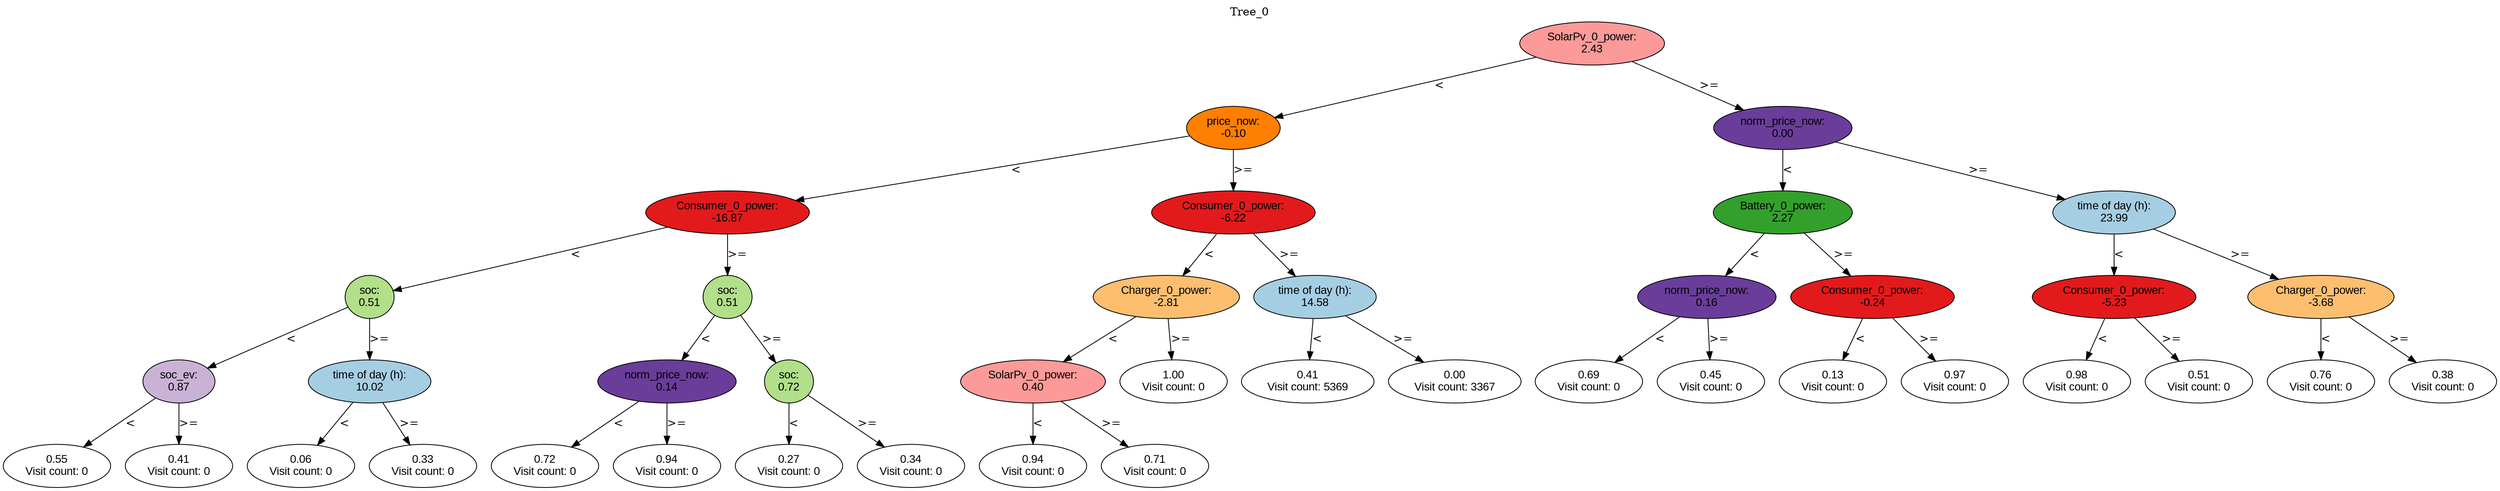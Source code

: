 digraph BST {
    node [fontname="Arial" style=filled colorscheme=paired12];
    0 [ label = "SolarPv_0_power:
2.43" fillcolor=5];
    1 [ label = "price_now:
-0.10" fillcolor=8];
    2 [ label = "Consumer_0_power:
-16.87" fillcolor=6];
    3 [ label = "soc:
0.51" fillcolor=3];
    4 [ label = "soc_ev:
0.87" fillcolor=9];
    5 [ label = "0.55
Visit count: 0" fillcolor=white];
    6 [ label = "0.41
Visit count: 0" fillcolor=white];
    7 [ label = "time of day (h):
10.02" fillcolor=1];
    8 [ label = "0.06
Visit count: 0" fillcolor=white];
    9 [ label = "0.33
Visit count: 0" fillcolor=white];
    10 [ label = "soc:
0.51" fillcolor=3];
    11 [ label = "norm_price_now:
0.14" fillcolor=10];
    12 [ label = "0.72
Visit count: 0" fillcolor=white];
    13 [ label = "0.94
Visit count: 0" fillcolor=white];
    14 [ label = "soc:
0.72" fillcolor=3];
    15 [ label = "0.27
Visit count: 0" fillcolor=white];
    16 [ label = "0.34
Visit count: 0" fillcolor=white];
    17 [ label = "Consumer_0_power:
-6.22" fillcolor=6];
    18 [ label = "Charger_0_power:
-2.81" fillcolor=7];
    19 [ label = "SolarPv_0_power:
0.40" fillcolor=5];
    20 [ label = "0.94
Visit count: 0" fillcolor=white];
    21 [ label = "0.71
Visit count: 0" fillcolor=white];
    22 [ label = "1.00
Visit count: 0" fillcolor=white];
    23 [ label = "time of day (h):
14.58" fillcolor=1];
    24 [ label = "0.41
Visit count: 5369" fillcolor=white];
    25 [ label = "0.00
Visit count: 3367" fillcolor=white];
    26 [ label = "norm_price_now:
0.00" fillcolor=10];
    27 [ label = "Battery_0_power:
2.27" fillcolor=4];
    28 [ label = "norm_price_now:
0.16" fillcolor=10];
    29 [ label = "0.69
Visit count: 0" fillcolor=white];
    30 [ label = "0.45
Visit count: 0" fillcolor=white];
    31 [ label = "Consumer_0_power:
-0.24" fillcolor=6];
    32 [ label = "0.13
Visit count: 0" fillcolor=white];
    33 [ label = "0.97
Visit count: 0" fillcolor=white];
    34 [ label = "time of day (h):
23.99" fillcolor=1];
    35 [ label = "Consumer_0_power:
-5.23" fillcolor=6];
    36 [ label = "0.98
Visit count: 0" fillcolor=white];
    37 [ label = "0.51
Visit count: 0" fillcolor=white];
    38 [ label = "Charger_0_power:
-3.68" fillcolor=7];
    39 [ label = "0.76
Visit count: 0" fillcolor=white];
    40 [ label = "0.38
Visit count: 0" fillcolor=white];

    0  -> 1[ label = "<"];
    0  -> 26[ label = ">="];
    1  -> 2[ label = "<"];
    1  -> 17[ label = ">="];
    2  -> 3[ label = "<"];
    2  -> 10[ label = ">="];
    3  -> 4[ label = "<"];
    3  -> 7[ label = ">="];
    4  -> 5[ label = "<"];
    4  -> 6[ label = ">="];
    7  -> 8[ label = "<"];
    7  -> 9[ label = ">="];
    10  -> 11[ label = "<"];
    10  -> 14[ label = ">="];
    11  -> 12[ label = "<"];
    11  -> 13[ label = ">="];
    14  -> 15[ label = "<"];
    14  -> 16[ label = ">="];
    17  -> 18[ label = "<"];
    17  -> 23[ label = ">="];
    18  -> 19[ label = "<"];
    18  -> 22[ label = ">="];
    19  -> 20[ label = "<"];
    19  -> 21[ label = ">="];
    23  -> 24[ label = "<"];
    23  -> 25[ label = ">="];
    26  -> 27[ label = "<"];
    26  -> 34[ label = ">="];
    27  -> 28[ label = "<"];
    27  -> 31[ label = ">="];
    28  -> 29[ label = "<"];
    28  -> 30[ label = ">="];
    31  -> 32[ label = "<"];
    31  -> 33[ label = ">="];
    34  -> 35[ label = "<"];
    34  -> 38[ label = ">="];
    35  -> 36[ label = "<"];
    35  -> 37[ label = ">="];
    38  -> 39[ label = "<"];
    38  -> 40[ label = ">="];

    labelloc="t";
    label="Tree_0";
}